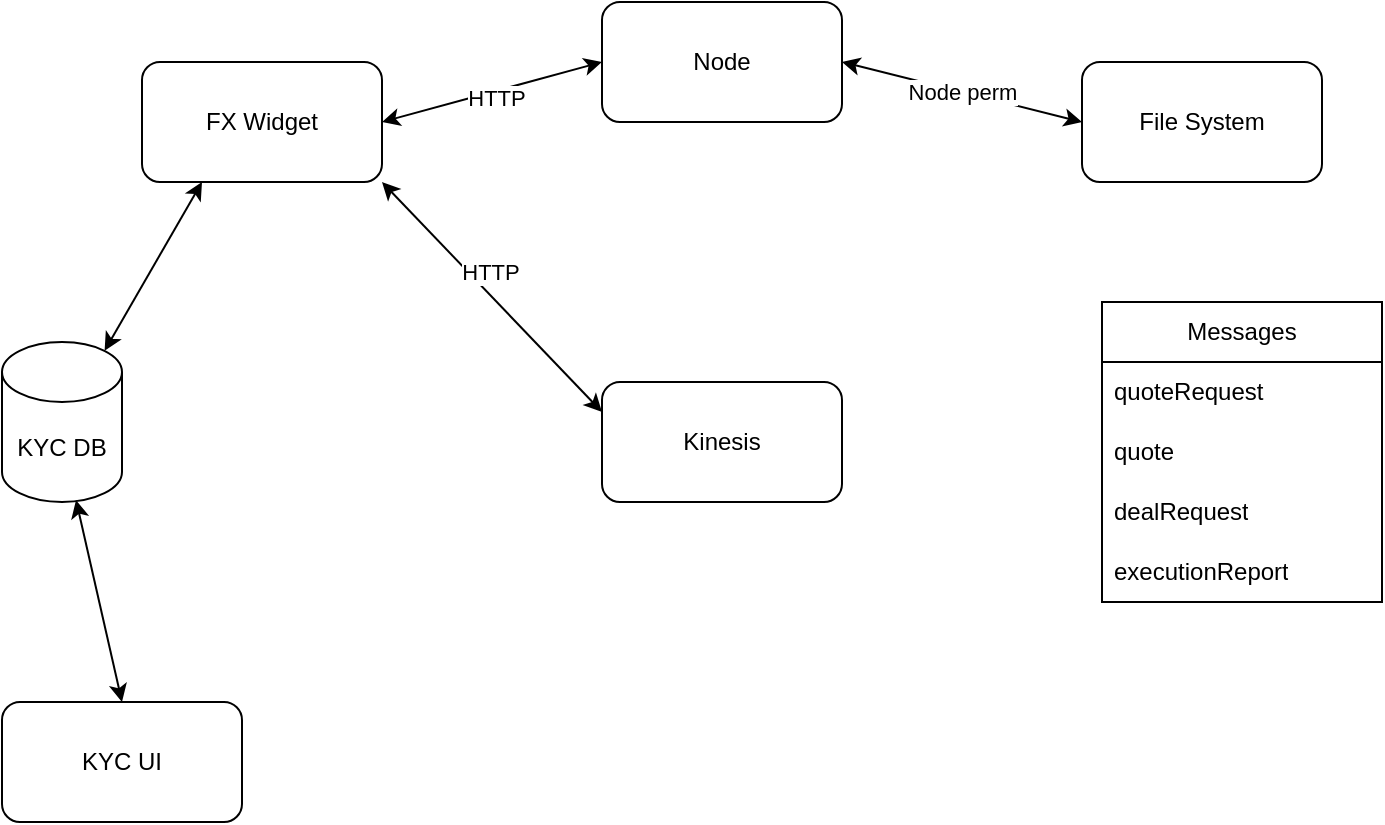 <mxfile>
    <diagram id="RnvROO-fHxQEMewYnGY0" name="Page-1">
        <mxGraphModel dx="1442" dy="625" grid="1" gridSize="10" guides="1" tooltips="1" connect="1" arrows="1" fold="1" page="1" pageScale="1" pageWidth="850" pageHeight="1100" math="0" shadow="0">
            <root>
                <mxCell id="0"/>
                <mxCell id="1" parent="0"/>
                <mxCell id="2" value="FX Widget" style="rounded=1;whiteSpace=wrap;html=1;" parent="1" vertex="1">
                    <mxGeometry x="120" y="90" width="120" height="60" as="geometry"/>
                </mxCell>
                <mxCell id="3" value="Node" style="rounded=1;whiteSpace=wrap;html=1;" parent="1" vertex="1">
                    <mxGeometry x="350" y="60" width="120" height="60" as="geometry"/>
                </mxCell>
                <mxCell id="4" value="File System" style="rounded=1;whiteSpace=wrap;html=1;" parent="1" vertex="1">
                    <mxGeometry x="590" y="90" width="120" height="60" as="geometry"/>
                </mxCell>
                <mxCell id="6" value="" style="endArrow=classic;startArrow=classic;html=1;entryX=0;entryY=0.5;entryDx=0;entryDy=0;exitX=1;exitY=0.5;exitDx=0;exitDy=0;" parent="1" source="2" target="3" edge="1">
                    <mxGeometry width="50" height="50" relative="1" as="geometry">
                        <mxPoint x="400" y="480" as="sourcePoint"/>
                        <mxPoint x="450" y="430" as="targetPoint"/>
                    </mxGeometry>
                </mxCell>
                <mxCell id="7" value="HTTP" style="edgeLabel;html=1;align=center;verticalAlign=middle;resizable=0;points=[];" parent="6" vertex="1" connectable="0">
                    <mxGeometry x="-0.2" y="-3" relative="1" as="geometry">
                        <mxPoint x="12" y="-3" as="offset"/>
                    </mxGeometry>
                </mxCell>
                <mxCell id="8" value="Node perm" style="endArrow=classic;startArrow=classic;html=1;entryX=0;entryY=0.5;entryDx=0;entryDy=0;exitX=1;exitY=0.5;exitDx=0;exitDy=0;" edge="1" parent="1" source="3" target="4">
                    <mxGeometry width="50" height="50" relative="1" as="geometry">
                        <mxPoint x="440" y="100" as="sourcePoint"/>
                        <mxPoint x="560" y="100" as="targetPoint"/>
                    </mxGeometry>
                </mxCell>
                <mxCell id="11" value="Messages" style="swimlane;fontStyle=0;childLayout=stackLayout;horizontal=1;startSize=30;horizontalStack=0;resizeParent=1;resizeParentMax=0;resizeLast=0;collapsible=1;marginBottom=0;whiteSpace=wrap;html=1;" vertex="1" parent="1">
                    <mxGeometry x="600" y="210" width="140" height="150" as="geometry"/>
                </mxCell>
                <mxCell id="12" value="quoteRequest" style="text;strokeColor=none;fillColor=none;align=left;verticalAlign=middle;spacingLeft=4;spacingRight=4;overflow=hidden;points=[[0,0.5],[1,0.5]];portConstraint=eastwest;rotatable=0;whiteSpace=wrap;html=1;" vertex="1" parent="11">
                    <mxGeometry y="30" width="140" height="30" as="geometry"/>
                </mxCell>
                <mxCell id="13" value="quote" style="text;strokeColor=none;fillColor=none;align=left;verticalAlign=middle;spacingLeft=4;spacingRight=4;overflow=hidden;points=[[0,0.5],[1,0.5]];portConstraint=eastwest;rotatable=0;whiteSpace=wrap;html=1;" vertex="1" parent="11">
                    <mxGeometry y="60" width="140" height="30" as="geometry"/>
                </mxCell>
                <mxCell id="14" value="dealRequest" style="text;strokeColor=none;fillColor=none;align=left;verticalAlign=middle;spacingLeft=4;spacingRight=4;overflow=hidden;points=[[0,0.5],[1,0.5]];portConstraint=eastwest;rotatable=0;whiteSpace=wrap;html=1;" vertex="1" parent="11">
                    <mxGeometry y="90" width="140" height="30" as="geometry"/>
                </mxCell>
                <mxCell id="15" value="executionReport" style="text;strokeColor=none;fillColor=none;align=left;verticalAlign=middle;spacingLeft=4;spacingRight=4;overflow=hidden;points=[[0,0.5],[1,0.5]];portConstraint=eastwest;rotatable=0;whiteSpace=wrap;html=1;" vertex="1" parent="11">
                    <mxGeometry y="120" width="140" height="30" as="geometry"/>
                </mxCell>
                <mxCell id="16" value="KYC UI" style="rounded=1;whiteSpace=wrap;html=1;" vertex="1" parent="1">
                    <mxGeometry x="50" y="410" width="120" height="60" as="geometry"/>
                </mxCell>
                <mxCell id="18" value="" style="endArrow=classic;startArrow=classic;html=1;exitX=1;exitY=1;exitDx=0;exitDy=0;entryX=0;entryY=0.25;entryDx=0;entryDy=0;" edge="1" parent="1" source="2" target="20">
                    <mxGeometry width="50" height="50" relative="1" as="geometry">
                        <mxPoint x="220" y="140" as="sourcePoint"/>
                        <mxPoint x="330" y="170" as="targetPoint"/>
                    </mxGeometry>
                </mxCell>
                <mxCell id="19" value="HTTP" style="edgeLabel;html=1;align=center;verticalAlign=middle;resizable=0;points=[];" vertex="1" connectable="0" parent="18">
                    <mxGeometry x="-0.2" y="-3" relative="1" as="geometry">
                        <mxPoint x="12" y="-3" as="offset"/>
                    </mxGeometry>
                </mxCell>
                <mxCell id="20" value="Kinesis" style="rounded=1;whiteSpace=wrap;html=1;" vertex="1" parent="1">
                    <mxGeometry x="350" y="250" width="120" height="60" as="geometry"/>
                </mxCell>
                <mxCell id="21" value="KYC DB" style="shape=cylinder3;whiteSpace=wrap;html=1;boundedLbl=1;backgroundOutline=1;size=15;" vertex="1" parent="1">
                    <mxGeometry x="50" y="230" width="60" height="80" as="geometry"/>
                </mxCell>
                <mxCell id="22" value="" style="endArrow=classic;startArrow=classic;html=1;entryX=0.617;entryY=0.988;entryDx=0;entryDy=0;exitX=0.5;exitY=0;exitDx=0;exitDy=0;entryPerimeter=0;" edge="1" parent="1" source="16" target="21">
                    <mxGeometry width="50" height="50" relative="1" as="geometry">
                        <mxPoint x="220" y="80" as="sourcePoint"/>
                        <mxPoint x="360" y="100" as="targetPoint"/>
                    </mxGeometry>
                </mxCell>
                <mxCell id="24" value="" style="endArrow=classic;startArrow=classic;html=1;entryX=0.25;entryY=1;entryDx=0;entryDy=0;exitX=0.855;exitY=0;exitDx=0;exitDy=4.35;exitPerimeter=0;" edge="1" parent="1" source="21" target="2">
                    <mxGeometry width="50" height="50" relative="1" as="geometry">
                        <mxPoint x="120" y="420" as="sourcePoint"/>
                        <mxPoint x="97.02" y="319.04" as="targetPoint"/>
                    </mxGeometry>
                </mxCell>
            </root>
        </mxGraphModel>
    </diagram>
</mxfile>